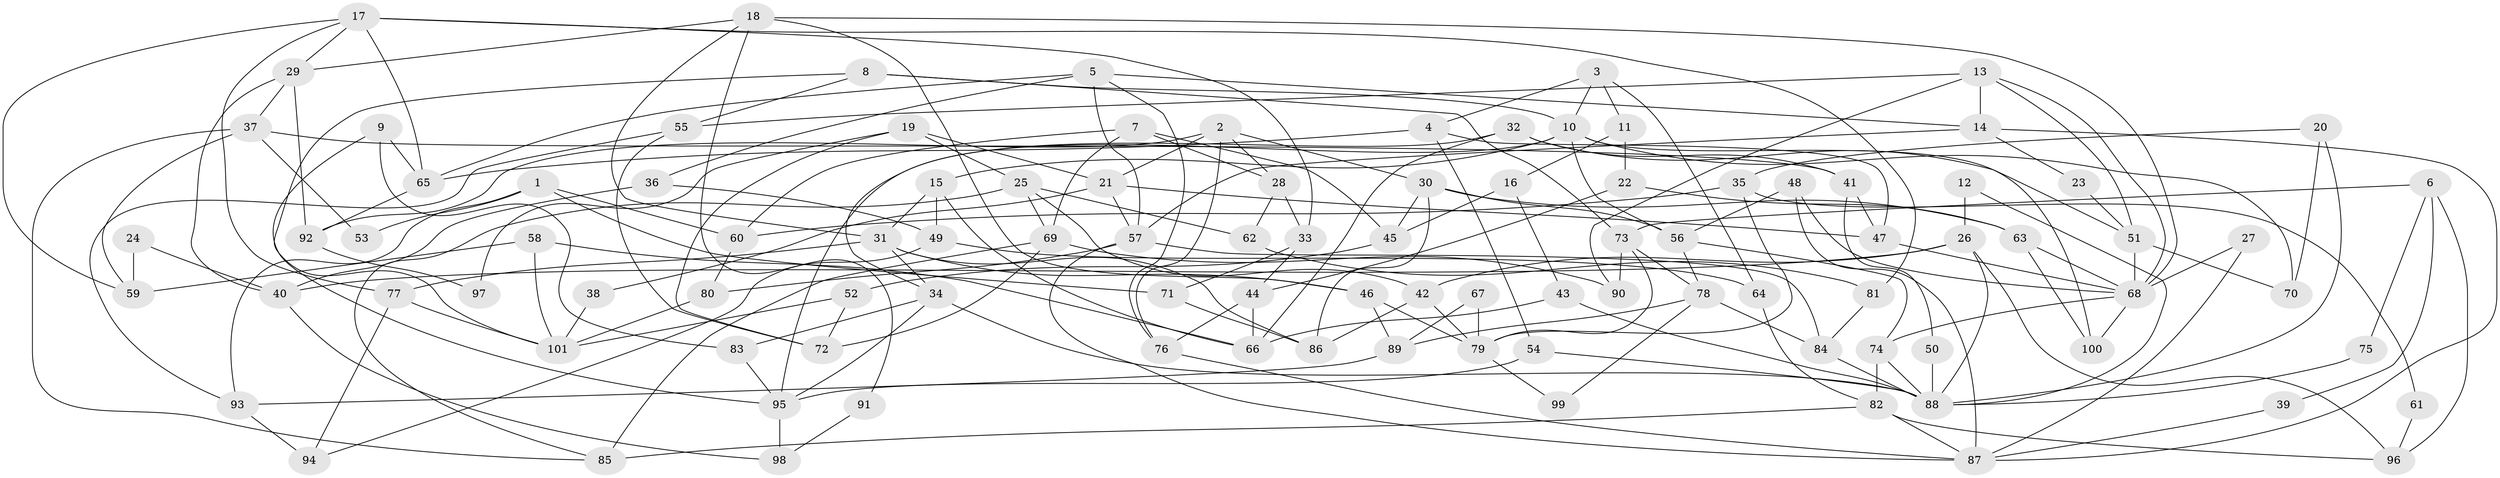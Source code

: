 // Generated by graph-tools (version 1.1) at 2025/50/03/09/25 03:50:08]
// undirected, 101 vertices, 202 edges
graph export_dot {
graph [start="1"]
  node [color=gray90,style=filled];
  1;
  2;
  3;
  4;
  5;
  6;
  7;
  8;
  9;
  10;
  11;
  12;
  13;
  14;
  15;
  16;
  17;
  18;
  19;
  20;
  21;
  22;
  23;
  24;
  25;
  26;
  27;
  28;
  29;
  30;
  31;
  32;
  33;
  34;
  35;
  36;
  37;
  38;
  39;
  40;
  41;
  42;
  43;
  44;
  45;
  46;
  47;
  48;
  49;
  50;
  51;
  52;
  53;
  54;
  55;
  56;
  57;
  58;
  59;
  60;
  61;
  62;
  63;
  64;
  65;
  66;
  67;
  68;
  69;
  70;
  71;
  72;
  73;
  74;
  75;
  76;
  77;
  78;
  79;
  80;
  81;
  82;
  83;
  84;
  85;
  86;
  87;
  88;
  89;
  90;
  91;
  92;
  93;
  94;
  95;
  96;
  97;
  98;
  99;
  100;
  101;
  1 -- 93;
  1 -- 60;
  1 -- 53;
  1 -- 71;
  2 -- 21;
  2 -- 30;
  2 -- 28;
  2 -- 76;
  2 -- 92;
  3 -- 4;
  3 -- 10;
  3 -- 11;
  3 -- 64;
  4 -- 65;
  4 -- 47;
  4 -- 54;
  5 -- 76;
  5 -- 57;
  5 -- 14;
  5 -- 36;
  5 -- 65;
  6 -- 73;
  6 -- 96;
  6 -- 39;
  6 -- 75;
  7 -- 69;
  7 -- 28;
  7 -- 45;
  7 -- 60;
  8 -- 73;
  8 -- 10;
  8 -- 55;
  8 -- 101;
  9 -- 83;
  9 -- 65;
  9 -- 95;
  10 -- 56;
  10 -- 15;
  10 -- 70;
  10 -- 95;
  10 -- 100;
  11 -- 16;
  11 -- 22;
  12 -- 88;
  12 -- 26;
  13 -- 14;
  13 -- 55;
  13 -- 51;
  13 -- 68;
  13 -- 90;
  14 -- 57;
  14 -- 23;
  14 -- 87;
  15 -- 66;
  15 -- 31;
  15 -- 49;
  16 -- 45;
  16 -- 43;
  17 -- 33;
  17 -- 77;
  17 -- 29;
  17 -- 59;
  17 -- 65;
  17 -- 81;
  18 -- 68;
  18 -- 29;
  18 -- 31;
  18 -- 46;
  18 -- 91;
  19 -- 72;
  19 -- 25;
  19 -- 21;
  19 -- 97;
  20 -- 70;
  20 -- 88;
  20 -- 35;
  21 -- 57;
  21 -- 38;
  21 -- 47;
  22 -- 44;
  22 -- 63;
  23 -- 51;
  24 -- 40;
  24 -- 59;
  25 -- 85;
  25 -- 42;
  25 -- 62;
  25 -- 69;
  26 -- 88;
  26 -- 40;
  26 -- 42;
  26 -- 96;
  27 -- 68;
  27 -- 87;
  28 -- 62;
  28 -- 33;
  29 -- 92;
  29 -- 37;
  29 -- 40;
  30 -- 63;
  30 -- 56;
  30 -- 45;
  30 -- 86;
  31 -- 46;
  31 -- 34;
  31 -- 77;
  31 -- 86;
  32 -- 34;
  32 -- 51;
  32 -- 41;
  32 -- 66;
  33 -- 71;
  33 -- 44;
  34 -- 95;
  34 -- 83;
  34 -- 88;
  35 -- 79;
  35 -- 60;
  35 -- 61;
  36 -- 49;
  36 -- 40;
  37 -- 41;
  37 -- 53;
  37 -- 59;
  37 -- 85;
  38 -- 101;
  39 -- 87;
  40 -- 98;
  41 -- 47;
  41 -- 50;
  42 -- 86;
  42 -- 79;
  43 -- 88;
  43 -- 66;
  44 -- 76;
  44 -- 66;
  45 -- 52;
  46 -- 79;
  46 -- 89;
  47 -- 68;
  48 -- 68;
  48 -- 87;
  48 -- 56;
  49 -- 64;
  49 -- 94;
  50 -- 88;
  51 -- 68;
  51 -- 70;
  52 -- 101;
  52 -- 72;
  54 -- 95;
  54 -- 88;
  55 -- 93;
  55 -- 72;
  56 -- 74;
  56 -- 78;
  57 -- 80;
  57 -- 87;
  57 -- 84;
  58 -- 66;
  58 -- 59;
  58 -- 101;
  60 -- 80;
  61 -- 96;
  62 -- 81;
  63 -- 68;
  63 -- 100;
  64 -- 82;
  65 -- 92;
  67 -- 89;
  67 -- 79;
  68 -- 100;
  68 -- 74;
  69 -- 72;
  69 -- 85;
  69 -- 90;
  71 -- 86;
  73 -- 78;
  73 -- 90;
  73 -- 79;
  74 -- 88;
  74 -- 82;
  75 -- 88;
  76 -- 87;
  77 -- 101;
  77 -- 94;
  78 -- 84;
  78 -- 89;
  78 -- 99;
  79 -- 99;
  80 -- 101;
  81 -- 84;
  82 -- 85;
  82 -- 87;
  82 -- 96;
  83 -- 95;
  84 -- 88;
  89 -- 93;
  91 -- 98;
  92 -- 97;
  93 -- 94;
  95 -- 98;
}
